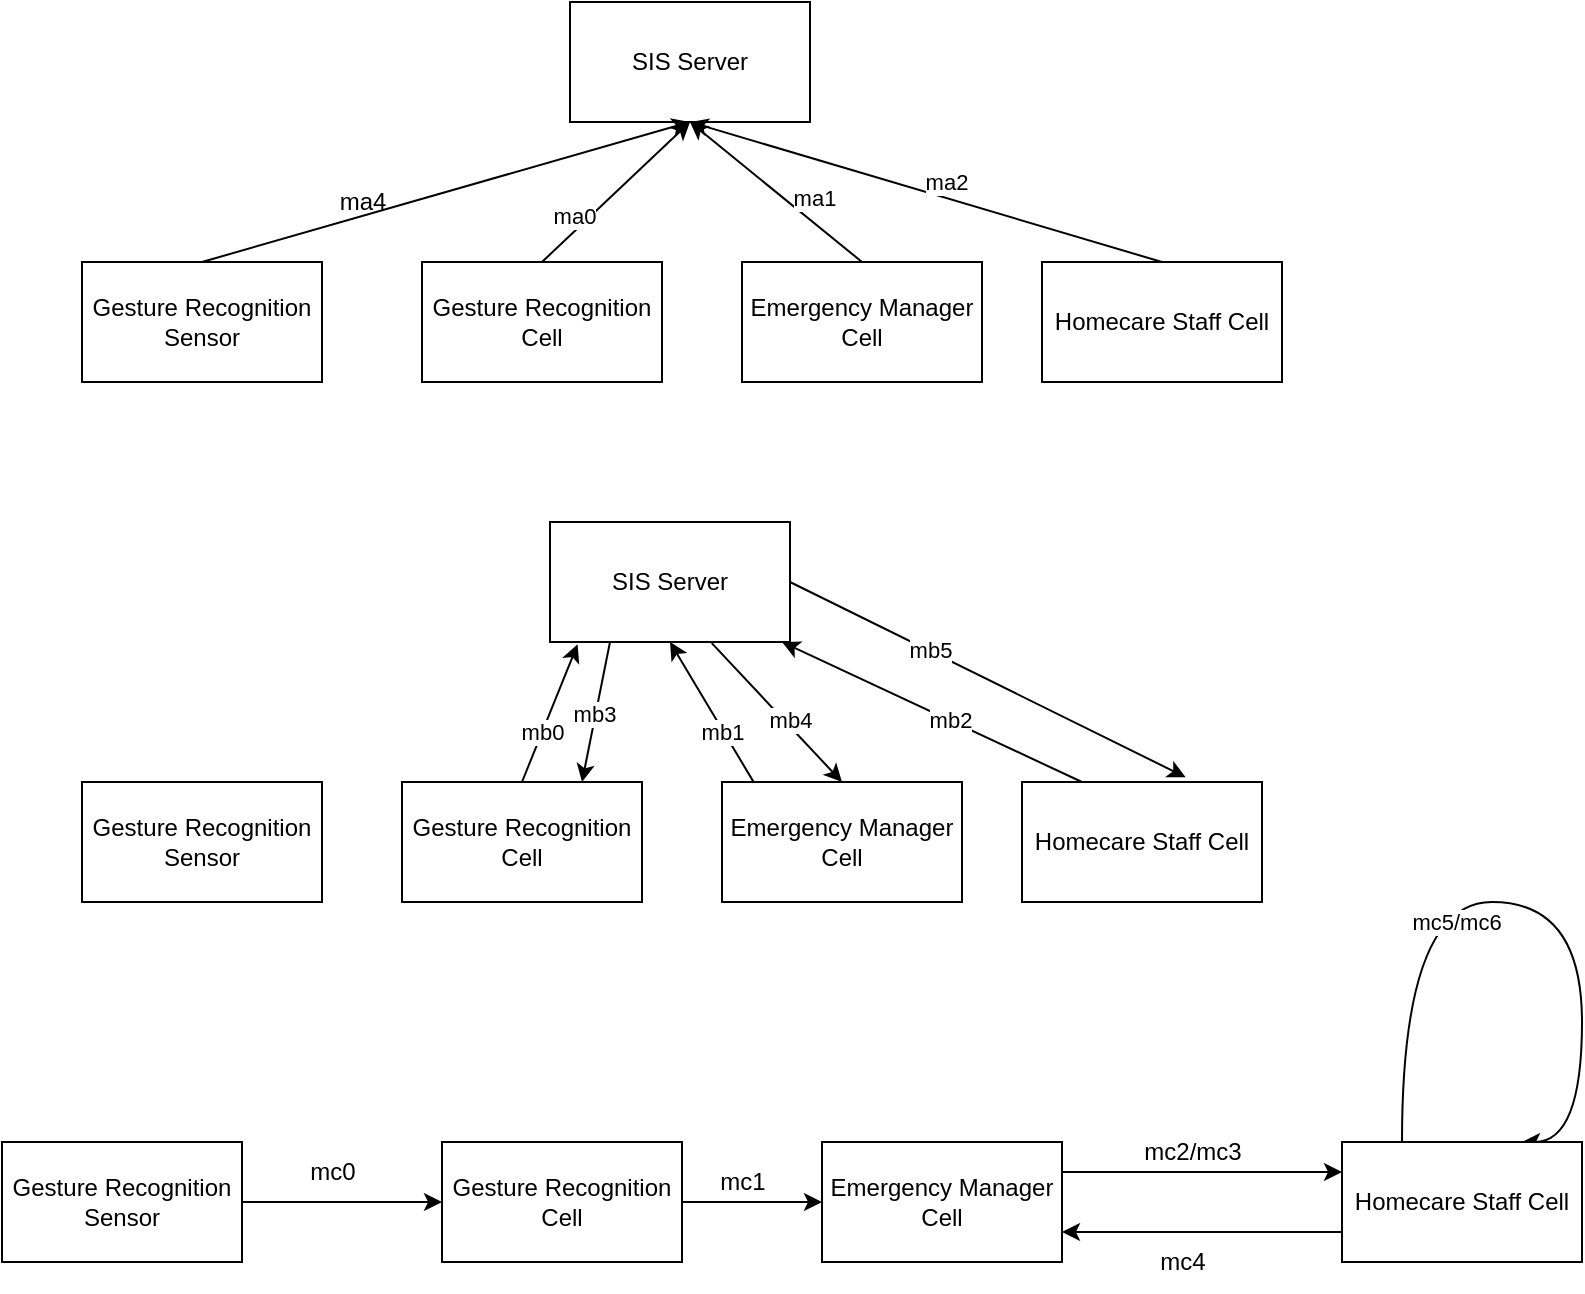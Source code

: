 <mxfile version="20.5.1" type="github" pages="3">
  <diagram id="GIA1IqMFzXrZf6Obuekx" name="第 1 页">
    <mxGraphModel dx="980" dy="548" grid="1" gridSize="10" guides="1" tooltips="1" connect="1" arrows="1" fold="1" page="1" pageScale="1" pageWidth="827" pageHeight="1169" math="0" shadow="0">
      <root>
        <mxCell id="0" />
        <mxCell id="1" parent="0" />
        <mxCell id="np_34gke2Vjaqlr29Jzn-1" value="SIS Server" style="rounded=0;whiteSpace=wrap;html=1;" parent="1" vertex="1">
          <mxGeometry x="294" y="260" width="120" height="60" as="geometry" />
        </mxCell>
        <mxCell id="np_34gke2Vjaqlr29Jzn-2" value="Gesture Recognition Sensor" style="rounded=0;whiteSpace=wrap;html=1;" parent="1" vertex="1">
          <mxGeometry x="50" y="390" width="120" height="60" as="geometry" />
        </mxCell>
        <mxCell id="np_34gke2Vjaqlr29Jzn-3" value="Gesture Recognition Cell" style="rounded=0;whiteSpace=wrap;html=1;" parent="1" vertex="1">
          <mxGeometry x="220" y="390" width="120" height="60" as="geometry" />
        </mxCell>
        <mxCell id="np_34gke2Vjaqlr29Jzn-4" value="Emergency Manager Cell" style="rounded=0;whiteSpace=wrap;html=1;" parent="1" vertex="1">
          <mxGeometry x="380" y="390" width="120" height="60" as="geometry" />
        </mxCell>
        <mxCell id="np_34gke2Vjaqlr29Jzn-5" value="Homecare Staff Cell" style="rounded=0;whiteSpace=wrap;html=1;" parent="1" vertex="1">
          <mxGeometry x="530" y="390" width="120" height="60" as="geometry" />
        </mxCell>
        <mxCell id="np_34gke2Vjaqlr29Jzn-6" value="" style="endArrow=classic;html=1;rounded=0;exitX=0.5;exitY=0;exitDx=0;exitDy=0;entryX=0.5;entryY=1;entryDx=0;entryDy=0;" parent="1" source="np_34gke2Vjaqlr29Jzn-2" target="np_34gke2Vjaqlr29Jzn-1" edge="1">
          <mxGeometry width="50" height="50" relative="1" as="geometry">
            <mxPoint x="140" y="360" as="sourcePoint" />
            <mxPoint x="190" y="310" as="targetPoint" />
          </mxGeometry>
        </mxCell>
        <mxCell id="np_34gke2Vjaqlr29Jzn-7" value="" style="endArrow=classic;html=1;rounded=0;exitX=0.5;exitY=0;exitDx=0;exitDy=0;entryX=0.5;entryY=1;entryDx=0;entryDy=0;" parent="1" source="np_34gke2Vjaqlr29Jzn-3" target="np_34gke2Vjaqlr29Jzn-1" edge="1">
          <mxGeometry width="50" height="50" relative="1" as="geometry">
            <mxPoint x="120" y="400" as="sourcePoint" />
            <mxPoint x="364" y="330" as="targetPoint" />
          </mxGeometry>
        </mxCell>
        <mxCell id="np_34gke2Vjaqlr29Jzn-20" value="ma0" style="edgeLabel;html=1;align=center;verticalAlign=middle;resizable=0;points=[];" parent="np_34gke2Vjaqlr29Jzn-7" vertex="1" connectable="0">
          <mxGeometry x="-0.451" y="6" relative="1" as="geometry">
            <mxPoint as="offset" />
          </mxGeometry>
        </mxCell>
        <mxCell id="np_34gke2Vjaqlr29Jzn-8" value="" style="endArrow=classic;html=1;rounded=0;exitX=0.5;exitY=0;exitDx=0;exitDy=0;entryX=0.5;entryY=1;entryDx=0;entryDy=0;" parent="1" source="np_34gke2Vjaqlr29Jzn-4" target="np_34gke2Vjaqlr29Jzn-1" edge="1">
          <mxGeometry width="50" height="50" relative="1" as="geometry">
            <mxPoint x="130" y="410" as="sourcePoint" />
            <mxPoint x="374" y="340" as="targetPoint" />
          </mxGeometry>
        </mxCell>
        <mxCell id="np_34gke2Vjaqlr29Jzn-21" value="ma1" style="edgeLabel;html=1;align=center;verticalAlign=middle;resizable=0;points=[];" parent="np_34gke2Vjaqlr29Jzn-8" vertex="1" connectable="0">
          <mxGeometry x="-0.299" y="-10" relative="1" as="geometry">
            <mxPoint as="offset" />
          </mxGeometry>
        </mxCell>
        <mxCell id="np_34gke2Vjaqlr29Jzn-9" value="" style="endArrow=classic;html=1;rounded=0;exitX=0.5;exitY=0;exitDx=0;exitDy=0;entryX=0.5;entryY=1;entryDx=0;entryDy=0;" parent="1" source="np_34gke2Vjaqlr29Jzn-5" target="np_34gke2Vjaqlr29Jzn-1" edge="1">
          <mxGeometry width="50" height="50" relative="1" as="geometry">
            <mxPoint x="140" y="420" as="sourcePoint" />
            <mxPoint x="384" y="350" as="targetPoint" />
          </mxGeometry>
        </mxCell>
        <mxCell id="np_34gke2Vjaqlr29Jzn-22" value="ma2" style="edgeLabel;html=1;align=center;verticalAlign=middle;resizable=0;points=[];" parent="np_34gke2Vjaqlr29Jzn-9" vertex="1" connectable="0">
          <mxGeometry x="-0.065" y="-8" relative="1" as="geometry">
            <mxPoint as="offset" />
          </mxGeometry>
        </mxCell>
        <mxCell id="np_34gke2Vjaqlr29Jzn-10" value="SIS Server" style="rounded=0;whiteSpace=wrap;html=1;" parent="1" vertex="1">
          <mxGeometry x="284" y="520" width="120" height="60" as="geometry" />
        </mxCell>
        <mxCell id="np_34gke2Vjaqlr29Jzn-11" value="Gesture Recognition Cell" style="rounded=0;whiteSpace=wrap;html=1;" parent="1" vertex="1">
          <mxGeometry x="210" y="650" width="120" height="60" as="geometry" />
        </mxCell>
        <mxCell id="np_34gke2Vjaqlr29Jzn-12" value="Emergency Manager Cell" style="rounded=0;whiteSpace=wrap;html=1;" parent="1" vertex="1">
          <mxGeometry x="370" y="650" width="120" height="60" as="geometry" />
        </mxCell>
        <mxCell id="np_34gke2Vjaqlr29Jzn-13" value="Homecare Staff Cell" style="rounded=0;whiteSpace=wrap;html=1;" parent="1" vertex="1">
          <mxGeometry x="520" y="650" width="120" height="60" as="geometry" />
        </mxCell>
        <mxCell id="np_34gke2Vjaqlr29Jzn-15" value="" style="endArrow=classic;html=1;rounded=0;exitX=0.5;exitY=0;exitDx=0;exitDy=0;entryX=0.115;entryY=1.019;entryDx=0;entryDy=0;entryPerimeter=0;" parent="1" source="np_34gke2Vjaqlr29Jzn-11" target="np_34gke2Vjaqlr29Jzn-10" edge="1">
          <mxGeometry width="50" height="50" relative="1" as="geometry">
            <mxPoint x="110" y="660" as="sourcePoint" />
            <mxPoint x="354" y="590" as="targetPoint" />
          </mxGeometry>
        </mxCell>
        <mxCell id="np_34gke2Vjaqlr29Jzn-16" value="" style="endArrow=classic;html=1;rounded=0;exitX=0.132;exitY=0.001;exitDx=0;exitDy=0;entryX=0.5;entryY=1;entryDx=0;entryDy=0;exitPerimeter=0;" parent="1" source="np_34gke2Vjaqlr29Jzn-12" target="np_34gke2Vjaqlr29Jzn-10" edge="1">
          <mxGeometry width="50" height="50" relative="1" as="geometry">
            <mxPoint x="120" y="670" as="sourcePoint" />
            <mxPoint x="364" y="600" as="targetPoint" />
          </mxGeometry>
        </mxCell>
        <mxCell id="np_34gke2Vjaqlr29Jzn-17" value="" style="endArrow=classic;html=1;rounded=0;exitX=0.25;exitY=0;exitDx=0;exitDy=0;" parent="1" source="np_34gke2Vjaqlr29Jzn-13" edge="1">
          <mxGeometry width="50" height="50" relative="1" as="geometry">
            <mxPoint x="130" y="680" as="sourcePoint" />
            <mxPoint x="400" y="580" as="targetPoint" />
          </mxGeometry>
        </mxCell>
        <mxCell id="np_34gke2Vjaqlr29Jzn-18" value="Gesture Recognition Sensor" style="rounded=0;whiteSpace=wrap;html=1;" parent="1" vertex="1">
          <mxGeometry x="50" y="650" width="120" height="60" as="geometry" />
        </mxCell>
        <mxCell id="np_34gke2Vjaqlr29Jzn-19" value="ma4" style="text;html=1;align=center;verticalAlign=middle;resizable=0;points=[];autosize=1;strokeColor=none;fillColor=none;" parent="1" vertex="1">
          <mxGeometry x="165" y="345" width="50" height="30" as="geometry" />
        </mxCell>
        <mxCell id="np_34gke2Vjaqlr29Jzn-23" value="" style="endArrow=classic;html=1;rounded=0;exitX=0.25;exitY=1;exitDx=0;exitDy=0;entryX=0.75;entryY=0;entryDx=0;entryDy=0;" parent="1" source="np_34gke2Vjaqlr29Jzn-10" target="np_34gke2Vjaqlr29Jzn-11" edge="1">
          <mxGeometry width="50" height="50" relative="1" as="geometry">
            <mxPoint x="153" y="590" as="sourcePoint" />
            <mxPoint x="227" y="520" as="targetPoint" />
          </mxGeometry>
        </mxCell>
        <mxCell id="np_34gke2Vjaqlr29Jzn-24" value="" style="endArrow=classic;html=1;rounded=0;exitX=0.674;exitY=1.009;exitDx=0;exitDy=0;entryX=0.5;entryY=0;entryDx=0;entryDy=0;exitPerimeter=0;" parent="1" source="np_34gke2Vjaqlr29Jzn-10" target="np_34gke2Vjaqlr29Jzn-12" edge="1">
          <mxGeometry width="50" height="50" relative="1" as="geometry">
            <mxPoint x="536" y="550" as="sourcePoint" />
            <mxPoint x="480" y="480" as="targetPoint" />
          </mxGeometry>
        </mxCell>
        <mxCell id="np_34gke2Vjaqlr29Jzn-28" value="mb1" style="edgeLabel;html=1;align=center;verticalAlign=middle;resizable=0;points=[];" parent="np_34gke2Vjaqlr29Jzn-24" vertex="1" connectable="0">
          <mxGeometry x="0.138" y="7" relative="1" as="geometry">
            <mxPoint x="-37" y="10" as="offset" />
          </mxGeometry>
        </mxCell>
        <mxCell id="np_34gke2Vjaqlr29Jzn-32" value="mb0" style="edgeLabel;html=1;align=center;verticalAlign=middle;resizable=0;points=[];" parent="1" vertex="1" connectable="0">
          <mxGeometry x="280.0" y="624.997" as="geometry" />
        </mxCell>
        <mxCell id="np_34gke2Vjaqlr29Jzn-33" value="mb3" style="edgeLabel;html=1;align=center;verticalAlign=middle;resizable=0;points=[];" parent="1" vertex="1" connectable="0">
          <mxGeometry x="380.0" y="645.147" as="geometry">
            <mxPoint x="-74" y="-29" as="offset" />
          </mxGeometry>
        </mxCell>
        <mxCell id="np_34gke2Vjaqlr29Jzn-34" value="mb4" style="edgeLabel;html=1;align=center;verticalAlign=middle;resizable=0;points=[];" parent="1" vertex="1" connectable="0">
          <mxGeometry x="399.92" y="659.997" as="geometry">
            <mxPoint x="4" y="-41" as="offset" />
          </mxGeometry>
        </mxCell>
        <mxCell id="np_34gke2Vjaqlr29Jzn-35" value="" style="endArrow=classic;html=1;rounded=0;exitX=1;exitY=0.5;exitDx=0;exitDy=0;entryX=0.682;entryY=-0.04;entryDx=0;entryDy=0;entryPerimeter=0;" parent="1" source="np_34gke2Vjaqlr29Jzn-10" target="np_34gke2Vjaqlr29Jzn-13" edge="1">
          <mxGeometry width="50" height="50" relative="1" as="geometry">
            <mxPoint x="620" y="570" as="sourcePoint" />
            <mxPoint x="440" y="500" as="targetPoint" />
          </mxGeometry>
        </mxCell>
        <mxCell id="np_34gke2Vjaqlr29Jzn-37" value="mb2" style="edgeLabel;html=1;align=center;verticalAlign=middle;resizable=0;points=[];" parent="1" vertex="1" connectable="0">
          <mxGeometry x="480.0" y="659.997" as="geometry">
            <mxPoint x="4" y="-41" as="offset" />
          </mxGeometry>
        </mxCell>
        <mxCell id="np_34gke2Vjaqlr29Jzn-38" value="mb5" style="edgeLabel;html=1;align=center;verticalAlign=middle;resizable=0;points=[];" parent="1" vertex="1" connectable="0">
          <mxGeometry x="470.0" y="624.997" as="geometry">
            <mxPoint x="4" y="-41" as="offset" />
          </mxGeometry>
        </mxCell>
        <mxCell id="np_34gke2Vjaqlr29Jzn-40" value="Gesture Recognition Cell" style="rounded=0;whiteSpace=wrap;html=1;" parent="1" vertex="1">
          <mxGeometry x="230" y="830" width="120" height="60" as="geometry" />
        </mxCell>
        <mxCell id="np_34gke2Vjaqlr29Jzn-41" value="Emergency Manager Cell" style="rounded=0;whiteSpace=wrap;html=1;" parent="1" vertex="1">
          <mxGeometry x="420" y="830" width="120" height="60" as="geometry" />
        </mxCell>
        <mxCell id="GiV-43JbSQZvI1_SjuBV-2" style="edgeStyle=orthogonalEdgeStyle;orthogonalLoop=1;jettySize=auto;html=1;exitX=0.25;exitY=0;exitDx=0;exitDy=0;curved=1;entryX=0.75;entryY=0;entryDx=0;entryDy=0;" parent="1" source="np_34gke2Vjaqlr29Jzn-42" target="np_34gke2Vjaqlr29Jzn-42" edge="1">
          <mxGeometry relative="1" as="geometry">
            <mxPoint x="750" y="730" as="targetPoint" />
            <Array as="points">
              <mxPoint x="710" y="710" />
              <mxPoint x="800" y="710" />
              <mxPoint x="800" y="830" />
            </Array>
          </mxGeometry>
        </mxCell>
        <mxCell id="GiV-43JbSQZvI1_SjuBV-3" value="mc5/mc6" style="edgeLabel;html=1;align=center;verticalAlign=middle;resizable=0;points=[];" parent="GiV-43JbSQZvI1_SjuBV-2" vertex="1" connectable="0">
          <mxGeometry x="-0.182" y="-10" relative="1" as="geometry">
            <mxPoint as="offset" />
          </mxGeometry>
        </mxCell>
        <mxCell id="np_34gke2Vjaqlr29Jzn-42" value="Homecare Staff Cell" style="rounded=0;whiteSpace=wrap;html=1;" parent="1" vertex="1">
          <mxGeometry x="680" y="830" width="120" height="60" as="geometry" />
        </mxCell>
        <mxCell id="np_34gke2Vjaqlr29Jzn-43" value="Gesture Recognition Sensor" style="rounded=0;whiteSpace=wrap;html=1;" parent="1" vertex="1">
          <mxGeometry x="10" y="830" width="120" height="60" as="geometry" />
        </mxCell>
        <mxCell id="np_34gke2Vjaqlr29Jzn-44" value="" style="endArrow=classic;html=1;rounded=0;exitX=1;exitY=0.5;exitDx=0;exitDy=0;entryX=0;entryY=0.5;entryDx=0;entryDy=0;" parent="1" source="np_34gke2Vjaqlr29Jzn-43" target="np_34gke2Vjaqlr29Jzn-40" edge="1">
          <mxGeometry width="50" height="50" relative="1" as="geometry">
            <mxPoint x="330" y="820" as="sourcePoint" />
            <mxPoint x="380" y="770" as="targetPoint" />
          </mxGeometry>
        </mxCell>
        <mxCell id="np_34gke2Vjaqlr29Jzn-49" value="" style="endArrow=classic;html=1;rounded=0;exitX=1;exitY=0.5;exitDx=0;exitDy=0;entryX=0;entryY=0.5;entryDx=0;entryDy=0;" parent="1" source="np_34gke2Vjaqlr29Jzn-40" target="np_34gke2Vjaqlr29Jzn-41" edge="1">
          <mxGeometry width="50" height="50" relative="1" as="geometry">
            <mxPoint x="180" y="870" as="sourcePoint" />
            <mxPoint x="220" y="870" as="targetPoint" />
          </mxGeometry>
        </mxCell>
        <mxCell id="np_34gke2Vjaqlr29Jzn-50" value="" style="endArrow=classic;html=1;rounded=0;exitX=1;exitY=0.25;exitDx=0;exitDy=0;entryX=0;entryY=0.25;entryDx=0;entryDy=0;" parent="1" source="np_34gke2Vjaqlr29Jzn-41" target="np_34gke2Vjaqlr29Jzn-42" edge="1">
          <mxGeometry width="50" height="50" relative="1" as="geometry">
            <mxPoint x="340" y="870" as="sourcePoint" />
            <mxPoint x="380" y="870" as="targetPoint" />
          </mxGeometry>
        </mxCell>
        <mxCell id="np_34gke2Vjaqlr29Jzn-54" value="mc0" style="text;html=1;align=center;verticalAlign=middle;resizable=0;points=[];autosize=1;strokeColor=none;fillColor=none;" parent="1" vertex="1">
          <mxGeometry x="150" y="830" width="50" height="30" as="geometry" />
        </mxCell>
        <mxCell id="np_34gke2Vjaqlr29Jzn-55" value="mc1" style="text;html=1;align=center;verticalAlign=middle;resizable=0;points=[];autosize=1;strokeColor=none;fillColor=none;" parent="1" vertex="1">
          <mxGeometry x="355" y="835" width="50" height="30" as="geometry" />
        </mxCell>
        <mxCell id="np_34gke2Vjaqlr29Jzn-58" value="mc2/mc3" style="text;html=1;align=center;verticalAlign=middle;resizable=0;points=[];autosize=1;strokeColor=none;fillColor=none;" parent="1" vertex="1">
          <mxGeometry x="570" y="820" width="70" height="30" as="geometry" />
        </mxCell>
        <mxCell id="np_34gke2Vjaqlr29Jzn-61" value="" style="endArrow=classic;html=1;rounded=0;entryX=1;entryY=0.75;entryDx=0;entryDy=0;exitX=0;exitY=0.75;exitDx=0;exitDy=0;" parent="1" source="np_34gke2Vjaqlr29Jzn-42" target="np_34gke2Vjaqlr29Jzn-41" edge="1">
          <mxGeometry width="50" height="50" relative="1" as="geometry">
            <mxPoint x="600" y="820" as="sourcePoint" />
            <mxPoint x="620" y="760" as="targetPoint" />
          </mxGeometry>
        </mxCell>
        <mxCell id="np_34gke2Vjaqlr29Jzn-62" value="mc4" style="text;html=1;align=center;verticalAlign=middle;resizable=0;points=[];autosize=1;strokeColor=none;fillColor=none;" parent="1" vertex="1">
          <mxGeometry x="575" y="875" width="50" height="30" as="geometry" />
        </mxCell>
      </root>
    </mxGraphModel>
  </diagram>
  <diagram id="lvx-aHWTdiZeE2pvnHCD" name="第 2 页">
    <mxGraphModel dx="980" dy="548" grid="1" gridSize="10" guides="1" tooltips="1" connect="1" arrows="1" fold="1" page="1" pageScale="1" pageWidth="827" pageHeight="1169" math="0" shadow="0">
      <root>
        <mxCell id="0" />
        <mxCell id="1" parent="0" />
        <mxCell id="wuVBTJrruejeUhTNQiGv-3" value="" style="rounded=0;whiteSpace=wrap;html=1;labelBackgroundColor=none;" vertex="1" parent="1">
          <mxGeometry x="30" y="50" width="360" height="350" as="geometry" />
        </mxCell>
        <mxCell id="h6n8xOYQ0rKCnjJhoxYv-26" value="" style="rounded=0;whiteSpace=wrap;html=1;" parent="1" vertex="1">
          <mxGeometry x="40" y="60" width="340" height="320" as="geometry" />
        </mxCell>
        <mxCell id="h6n8xOYQ0rKCnjJhoxYv-2" value="&amp;lt;&amp;lt;device&amp;gt;&amp;gt;&lt;br&gt;Toy Client" style="text;html=1;align=center;verticalAlign=middle;resizable=0;points=[];autosize=1;strokeColor=none;fillColor=none;" parent="1" vertex="1">
          <mxGeometry x="40" y="70" width="90" height="40" as="geometry" />
        </mxCell>
        <mxCell id="h6n8xOYQ0rKCnjJhoxYv-16" value="" style="rounded=0;whiteSpace=wrap;html=1;" parent="1" vertex="1">
          <mxGeometry x="530" y="101.25" width="290" height="247.5" as="geometry" />
        </mxCell>
        <mxCell id="h6n8xOYQ0rKCnjJhoxYv-17" value="&amp;lt;&amp;lt;device&amp;gt;&amp;gt;&lt;br&gt;Toy Server" style="text;html=1;align=center;verticalAlign=middle;resizable=0;points=[];autosize=1;strokeColor=none;fillColor=none;" parent="1" vertex="1">
          <mxGeometry x="530" y="106.25" width="90" height="40" as="geometry" />
        </mxCell>
        <mxCell id="h6n8xOYQ0rKCnjJhoxYv-18" value="" style="rounded=0;whiteSpace=wrap;html=1;" parent="1" vertex="1">
          <mxGeometry x="540" y="156.25" width="270" height="172.5" as="geometry" />
        </mxCell>
        <mxCell id="h6n8xOYQ0rKCnjJhoxYv-19" value="" style="rounded=0;whiteSpace=wrap;html=1;" parent="1" vertex="1">
          <mxGeometry x="760" y="176.25" width="40" height="90" as="geometry" />
        </mxCell>
        <mxCell id="h6n8xOYQ0rKCnjJhoxYv-20" value="" style="rounded=0;whiteSpace=wrap;html=1;" parent="1" vertex="1">
          <mxGeometry x="740" y="201.25" width="40" height="10" as="geometry" />
        </mxCell>
        <mxCell id="h6n8xOYQ0rKCnjJhoxYv-21" value="" style="rounded=0;whiteSpace=wrap;html=1;" parent="1" vertex="1">
          <mxGeometry x="740" y="236.25" width="40" height="10" as="geometry" />
        </mxCell>
        <mxCell id="h6n8xOYQ0rKCnjJhoxYv-22" value="Film DBMS" style="text;html=1;align=center;verticalAlign=middle;resizable=0;points=[];autosize=1;strokeColor=none;fillColor=none;labelBackgroundColor=#FFFFFF;" parent="1" vertex="1">
          <mxGeometry x="540" y="161.25" width="80" height="30" as="geometry" />
        </mxCell>
        <mxCell id="h6n8xOYQ0rKCnjJhoxYv-23" value="Film Recommendation System" style="text;html=1;align=center;verticalAlign=middle;resizable=0;points=[];autosize=1;strokeColor=none;fillColor=none;" parent="1" vertex="1">
          <mxGeometry x="535" y="206.25" width="190" height="30" as="geometry" />
        </mxCell>
        <mxCell id="h6n8xOYQ0rKCnjJhoxYv-25" value="Parent Children DBMS" style="text;html=1;align=center;verticalAlign=middle;resizable=0;points=[];autosize=1;strokeColor=none;fillColor=none;fontColor=#000000;labelBackgroundColor=none;" parent="1" vertex="1">
          <mxGeometry x="540" y="246.25" width="140" height="30" as="geometry" />
        </mxCell>
        <mxCell id="h6n8xOYQ0rKCnjJhoxYv-30" value="" style="rounded=0;whiteSpace=wrap;html=1;" parent="1" vertex="1">
          <mxGeometry x="110" y="640" width="520" height="190" as="geometry" />
        </mxCell>
        <mxCell id="h6n8xOYQ0rKCnjJhoxYv-31" value="" style="ellipse;whiteSpace=wrap;html=1;aspect=fixed;" parent="1" vertex="1">
          <mxGeometry x="135" y="702.5" width="57.5" height="57.5" as="geometry" />
        </mxCell>
        <mxCell id="h6n8xOYQ0rKCnjJhoxYv-32" value="" style="rounded=0;whiteSpace=wrap;html=1;" parent="1" vertex="1">
          <mxGeometry x="230" y="691.25" width="20" height="80" as="geometry" />
        </mxCell>
        <mxCell id="h6n8xOYQ0rKCnjJhoxYv-33" value="" style="ellipse;whiteSpace=wrap;html=1;aspect=fixed;" parent="1" vertex="1">
          <mxGeometry x="290" y="702.5" width="57.5" height="57.5" as="geometry" />
        </mxCell>
        <mxCell id="h6n8xOYQ0rKCnjJhoxYv-35" value="" style="rounded=0;whiteSpace=wrap;html=1;" parent="1" vertex="1">
          <mxGeometry x="390" y="691.25" width="20" height="80" as="geometry" />
        </mxCell>
        <mxCell id="h6n8xOYQ0rKCnjJhoxYv-38" value="" style="ellipse;whiteSpace=wrap;html=1;aspect=fixed;" parent="1" vertex="1">
          <mxGeometry x="452.5" y="702.5" width="57.5" height="57.5" as="geometry" />
        </mxCell>
        <mxCell id="h6n8xOYQ0rKCnjJhoxYv-39" value="" style="rounded=0;whiteSpace=wrap;html=1;" parent="1" vertex="1">
          <mxGeometry x="550" y="691.25" width="20" height="80" as="geometry" />
        </mxCell>
        <mxCell id="h6n8xOYQ0rKCnjJhoxYv-40" value="" style="rounded=0;whiteSpace=wrap;html=1;" parent="1" vertex="1">
          <mxGeometry x="110" y="880" width="520" height="190" as="geometry" />
        </mxCell>
        <mxCell id="h6n8xOYQ0rKCnjJhoxYv-41" value="C-card" style="text;html=1;align=center;verticalAlign=middle;resizable=0;points=[];autosize=1;strokeColor=none;fillColor=none;" parent="1" vertex="1">
          <mxGeometry x="110" y="650" width="60" height="30" as="geometry" />
        </mxCell>
        <mxCell id="h6n8xOYQ0rKCnjJhoxYv-42" value="I-card" style="text;html=1;align=center;verticalAlign=middle;resizable=0;points=[];autosize=1;strokeColor=none;fillColor=none;" parent="1" vertex="1">
          <mxGeometry x="115" y="900" width="50" height="30" as="geometry" />
        </mxCell>
        <mxCell id="h6n8xOYQ0rKCnjJhoxYv-45" value="User Registration" style="rounded=0;whiteSpace=wrap;html=1;" parent="1" vertex="1">
          <mxGeometry x="180" y="945" width="120" height="60" as="geometry" />
        </mxCell>
        <mxCell id="h6n8xOYQ0rKCnjJhoxYv-47" value="Film Recommendation System" style="rounded=0;whiteSpace=wrap;html=1;glass=0;shadow=0;sketch=0;strokeColor=default;labelBorderColor=#000000;" parent="1" vertex="1">
          <mxGeometry x="490" y="945" width="120" height="60" as="geometry" />
        </mxCell>
        <mxCell id="h6n8xOYQ0rKCnjJhoxYv-48" value="" style="endArrow=classic;html=1;rounded=0;entryX=0.5;entryY=0;entryDx=0;entryDy=0;exitX=0.5;exitY=1;exitDx=0;exitDy=0;" parent="1" source="h6n8xOYQ0rKCnjJhoxYv-32" target="h6n8xOYQ0rKCnjJhoxYv-45" edge="1">
          <mxGeometry width="50" height="50" relative="1" as="geometry">
            <mxPoint x="240" y="790" as="sourcePoint" />
            <mxPoint x="410" y="880" as="targetPoint" />
          </mxGeometry>
        </mxCell>
        <mxCell id="h6n8xOYQ0rKCnjJhoxYv-49" value="" style="endArrow=classic;html=1;rounded=0;entryX=0.5;entryY=0;entryDx=0;entryDy=0;exitX=0.5;exitY=1;exitDx=0;exitDy=0;" parent="1" source="h6n8xOYQ0rKCnjJhoxYv-35" target="wuVBTJrruejeUhTNQiGv-4" edge="1">
          <mxGeometry width="50" height="50" relative="1" as="geometry">
            <mxPoint x="400" y="775" as="sourcePoint" />
            <mxPoint x="400" y="945" as="targetPoint" />
          </mxGeometry>
        </mxCell>
        <mxCell id="h6n8xOYQ0rKCnjJhoxYv-50" value="" style="endArrow=classic;html=1;rounded=0;exitX=0.5;exitY=1;exitDx=0;exitDy=0;entryX=0.6;entryY=0.012;entryDx=0;entryDy=0;entryPerimeter=0;" parent="1" source="h6n8xOYQ0rKCnjJhoxYv-39" target="h6n8xOYQ0rKCnjJhoxYv-47" edge="1">
          <mxGeometry width="50" height="50" relative="1" as="geometry">
            <mxPoint x="360" y="930" as="sourcePoint" />
            <mxPoint x="410" y="880" as="targetPoint" />
          </mxGeometry>
        </mxCell>
        <mxCell id="h6n8xOYQ0rKCnjJhoxYv-51" value="" style="endArrow=classic;html=1;rounded=0;exitX=1;exitY=0.5;exitDx=0;exitDy=0;entryX=0;entryY=0.5;entryDx=0;entryDy=0;" parent="1" source="h6n8xOYQ0rKCnjJhoxYv-31" target="h6n8xOYQ0rKCnjJhoxYv-32" edge="1">
          <mxGeometry width="50" height="50" relative="1" as="geometry">
            <mxPoint x="360" y="930" as="sourcePoint" />
            <mxPoint x="410" y="880" as="targetPoint" />
          </mxGeometry>
        </mxCell>
        <mxCell id="h6n8xOYQ0rKCnjJhoxYv-52" value="" style="endArrow=classic;html=1;rounded=0;entryX=0;entryY=0.5;entryDx=0;entryDy=0;exitX=1;exitY=0.5;exitDx=0;exitDy=0;" parent="1" source="h6n8xOYQ0rKCnjJhoxYv-32" target="h6n8xOYQ0rKCnjJhoxYv-33" edge="1">
          <mxGeometry width="50" height="50" relative="1" as="geometry">
            <mxPoint x="260" y="740" as="sourcePoint" />
            <mxPoint x="240" y="741.25" as="targetPoint" />
          </mxGeometry>
        </mxCell>
        <mxCell id="h6n8xOYQ0rKCnjJhoxYv-53" value="" style="endArrow=classic;html=1;rounded=0;entryX=0;entryY=0.5;entryDx=0;entryDy=0;exitX=1;exitY=0.5;exitDx=0;exitDy=0;" parent="1" source="h6n8xOYQ0rKCnjJhoxYv-33" target="h6n8xOYQ0rKCnjJhoxYv-35" edge="1">
          <mxGeometry width="50" height="50" relative="1" as="geometry">
            <mxPoint x="350" y="735" as="sourcePoint" />
            <mxPoint x="300" y="741.25" as="targetPoint" />
          </mxGeometry>
        </mxCell>
        <mxCell id="h6n8xOYQ0rKCnjJhoxYv-54" value="" style="endArrow=classic;html=1;rounded=0;entryX=0;entryY=0.5;entryDx=0;entryDy=0;exitX=1;exitY=0.5;exitDx=0;exitDy=0;" parent="1" source="h6n8xOYQ0rKCnjJhoxYv-35" target="h6n8xOYQ0rKCnjJhoxYv-38" edge="1">
          <mxGeometry width="50" height="50" relative="1" as="geometry">
            <mxPoint x="357.5" y="741.25" as="sourcePoint" />
            <mxPoint x="400" y="741.25" as="targetPoint" />
          </mxGeometry>
        </mxCell>
        <mxCell id="HwL1jZS_N4GaCQCE-HK6-1" value="" style="rounded=0;whiteSpace=wrap;html=1;" parent="1" vertex="1">
          <mxGeometry x="70" y="135" width="230" height="60" as="geometry" />
        </mxCell>
        <mxCell id="h6n8xOYQ0rKCnjJhoxYv-55" value="" style="endArrow=classic;html=1;rounded=0;entryX=0;entryY=0.5;entryDx=0;entryDy=0;exitX=1;exitY=0.5;exitDx=0;exitDy=0;" parent="1" source="h6n8xOYQ0rKCnjJhoxYv-38" target="h6n8xOYQ0rKCnjJhoxYv-39" edge="1">
          <mxGeometry width="50" height="50" relative="1" as="geometry">
            <mxPoint x="367.5" y="751.25" as="sourcePoint" />
            <mxPoint x="410" y="751.25" as="targetPoint" />
          </mxGeometry>
        </mxCell>
        <mxCell id="HwL1jZS_N4GaCQCE-HK6-7" value="" style="rounded=0;whiteSpace=wrap;html=1;" parent="1" vertex="1">
          <mxGeometry x="270" y="140" width="20" height="50" as="geometry" />
        </mxCell>
        <mxCell id="HwL1jZS_N4GaCQCE-HK6-9" value="" style="rounded=0;whiteSpace=wrap;html=1;" parent="1" vertex="1">
          <mxGeometry x="255" y="152.5" width="20" height="10" as="geometry" />
        </mxCell>
        <mxCell id="HwL1jZS_N4GaCQCE-HK6-10" value="" style="rounded=0;whiteSpace=wrap;html=1;" parent="1" vertex="1">
          <mxGeometry x="255" y="172.5" width="20" height="10" as="geometry" />
        </mxCell>
        <mxCell id="HwL1jZS_N4GaCQCE-HK6-15" value="Film Feature Input System" style="text;html=1;align=center;verticalAlign=middle;resizable=0;points=[];autosize=1;strokeColor=none;fillColor=none;" parent="1" vertex="1">
          <mxGeometry x="65" y="150" width="160" height="30" as="geometry" />
        </mxCell>
        <mxCell id="HwL1jZS_N4GaCQCE-HK6-20" value="" style="rounded=0;whiteSpace=wrap;html=1;" parent="1" vertex="1">
          <mxGeometry x="70" y="217.5" width="230" height="60" as="geometry" />
        </mxCell>
        <mxCell id="HwL1jZS_N4GaCQCE-HK6-23" value="Parent Registration System" style="text;html=1;align=center;verticalAlign=middle;resizable=0;points=[];autosize=1;strokeColor=none;fillColor=none;" parent="1" vertex="1">
          <mxGeometry x="65" y="232.5" width="170" height="30" as="geometry" />
        </mxCell>
        <mxCell id="wuVBTJrruejeUhTNQiGv-1" value="" style="rounded=0;whiteSpace=wrap;html=1;" vertex="1" parent="1">
          <mxGeometry x="70" y="297.5" width="230" height="60" as="geometry" />
        </mxCell>
        <mxCell id="wuVBTJrruejeUhTNQiGv-2" value="Senior Register System" style="text;html=1;align=center;verticalAlign=middle;resizable=0;points=[];autosize=1;strokeColor=none;fillColor=none;" vertex="1" parent="1">
          <mxGeometry x="65" y="317.5" width="150" height="30" as="geometry" />
        </mxCell>
        <mxCell id="wuVBTJrruejeUhTNQiGv-4" value="Film Feature Selection" style="rounded=0;whiteSpace=wrap;html=1;glass=0;shadow=0;sketch=0;strokeColor=default;labelBorderColor=#000000;" vertex="1" parent="1">
          <mxGeometry x="340" y="945" width="120" height="60" as="geometry" />
        </mxCell>
        <mxCell id="2aY9V4rTnu82Snfljt3v-1" value="Film NN Manager" style="text;html=1;align=center;verticalAlign=middle;resizable=0;points=[];autosize=1;strokeColor=none;fillColor=none;" vertex="1" parent="1">
          <mxGeometry x="535" y="286.25" width="120" height="30" as="geometry" />
        </mxCell>
        <mxCell id="2aY9V4rTnu82Snfljt3v-4" value="" style="endArrow=none;html=1;rounded=0;entryX=0;entryY=0.5;entryDx=0;entryDy=0;exitX=1;exitY=0.5;exitDx=0;exitDy=0;" edge="1" parent="1" source="wuVBTJrruejeUhTNQiGv-3" target="h6n8xOYQ0rKCnjJhoxYv-16">
          <mxGeometry width="50" height="50" relative="1" as="geometry">
            <mxPoint x="390" y="300" as="sourcePoint" />
            <mxPoint x="550" y="450" as="targetPoint" />
          </mxGeometry>
        </mxCell>
        <mxCell id="2aY9V4rTnu82Snfljt3v-5" value="&lt;span style=&quot;color: rgb(0, 0, 0); font-family: Helvetica; font-size: 12px; font-style: normal; font-variant-ligatures: normal; font-variant-caps: normal; font-weight: 400; letter-spacing: normal; orphans: 2; text-align: center; text-indent: 0px; text-transform: none; widows: 2; word-spacing: 0px; -webkit-text-stroke-width: 0px; background-color: rgb(248, 249, 250); text-decoration-thickness: initial; text-decoration-style: initial; text-decoration-color: initial; float: none; display: inline !important;&quot;&gt;&amp;lt;&amp;lt;data stream&amp;gt;&amp;gt;&lt;/span&gt;" style="text;whiteSpace=wrap;html=1;" vertex="1" parent="1">
          <mxGeometry x="410" y="196.25" width="120" height="40" as="geometry" />
        </mxCell>
      </root>
    </mxGraphModel>
  </diagram>
  <diagram id="OveaqCqHpmas2xE2-M43" name="第 3 页">
    <mxGraphModel dx="980" dy="548" grid="1" gridSize="10" guides="1" tooltips="1" connect="1" arrows="1" fold="1" page="1" pageScale="1" pageWidth="827" pageHeight="1169" math="0" shadow="0">
      <root>
        <mxCell id="0" />
        <mxCell id="1" parent="0" />
        <mxCell id="sMIVMFYILrvXgXDUv2qw-1" value="" style="rounded=0;whiteSpace=wrap;html=1;" vertex="1" parent="1">
          <mxGeometry x="80" y="290" width="430" height="190" as="geometry" />
        </mxCell>
        <mxCell id="sMIVMFYILrvXgXDUv2qw-2" value="" style="ellipse;whiteSpace=wrap;html=1;aspect=fixed;" vertex="1" parent="1">
          <mxGeometry x="105" y="352.5" width="57.5" height="57.5" as="geometry" />
        </mxCell>
        <mxCell id="sMIVMFYILrvXgXDUv2qw-3" value="" style="rounded=0;whiteSpace=wrap;html=1;" vertex="1" parent="1">
          <mxGeometry x="200" y="341.25" width="20" height="80" as="geometry" />
        </mxCell>
        <mxCell id="sMIVMFYILrvXgXDUv2qw-4" value="" style="ellipse;whiteSpace=wrap;html=1;aspect=fixed;" vertex="1" parent="1">
          <mxGeometry x="260" y="352.5" width="57.5" height="57.5" as="geometry" />
        </mxCell>
        <mxCell id="sMIVMFYILrvXgXDUv2qw-5" value="" style="rounded=0;whiteSpace=wrap;html=1;" vertex="1" parent="1">
          <mxGeometry x="360" y="341.25" width="20" height="80" as="geometry" />
        </mxCell>
        <mxCell id="sMIVMFYILrvXgXDUv2qw-6" value="" style="ellipse;whiteSpace=wrap;html=1;aspect=fixed;" vertex="1" parent="1">
          <mxGeometry x="422.5" y="352.5" width="57.5" height="57.5" as="geometry" />
        </mxCell>
        <mxCell id="sMIVMFYILrvXgXDUv2qw-8" value="" style="rounded=0;whiteSpace=wrap;html=1;" vertex="1" parent="1">
          <mxGeometry x="80" y="530" width="430" height="190" as="geometry" />
        </mxCell>
        <mxCell id="sMIVMFYILrvXgXDUv2qw-9" value="Film Feature &lt;br&gt;Selection -- C-card" style="text;html=1;align=center;verticalAlign=middle;resizable=0;points=[];autosize=1;strokeColor=none;fillColor=none;" vertex="1" parent="1">
          <mxGeometry x="73.75" y="300" width="120" height="40" as="geometry" />
        </mxCell>
        <mxCell id="sMIVMFYILrvXgXDUv2qw-10" value="Film Feature &lt;br&gt;Selection -- I-card" style="text;html=1;align=center;verticalAlign=middle;resizable=0;points=[];autosize=1;strokeColor=none;fillColor=none;" vertex="1" parent="1">
          <mxGeometry x="80" y="530" width="120" height="40" as="geometry" />
        </mxCell>
        <mxCell id="sMIVMFYILrvXgXDUv2qw-11" value="Feature Selection Interface" style="rounded=0;whiteSpace=wrap;html=1;" vertex="1" parent="1">
          <mxGeometry x="150" y="595" width="120" height="60" as="geometry" />
        </mxCell>
        <mxCell id="sMIVMFYILrvXgXDUv2qw-13" value="" style="endArrow=classic;html=1;rounded=0;entryX=0.5;entryY=0;entryDx=0;entryDy=0;exitX=0.5;exitY=1;exitDx=0;exitDy=0;" edge="1" parent="1" source="sMIVMFYILrvXgXDUv2qw-3" target="sMIVMFYILrvXgXDUv2qw-11">
          <mxGeometry width="50" height="50" relative="1" as="geometry">
            <mxPoint x="210" y="440" as="sourcePoint" />
            <mxPoint x="380" y="530" as="targetPoint" />
          </mxGeometry>
        </mxCell>
        <mxCell id="sMIVMFYILrvXgXDUv2qw-14" value="" style="endArrow=classic;html=1;rounded=0;entryX=0.5;entryY=0;entryDx=0;entryDy=0;exitX=0.5;exitY=1;exitDx=0;exitDy=0;" edge="1" parent="1" source="sMIVMFYILrvXgXDUv2qw-5" target="sMIVMFYILrvXgXDUv2qw-21">
          <mxGeometry width="50" height="50" relative="1" as="geometry">
            <mxPoint x="370" y="425" as="sourcePoint" />
            <mxPoint x="370" y="595" as="targetPoint" />
          </mxGeometry>
        </mxCell>
        <mxCell id="sMIVMFYILrvXgXDUv2qw-16" value="" style="endArrow=classic;html=1;rounded=0;exitX=1;exitY=0.5;exitDx=0;exitDy=0;entryX=0;entryY=0.5;entryDx=0;entryDy=0;" edge="1" parent="1" source="sMIVMFYILrvXgXDUv2qw-2" target="sMIVMFYILrvXgXDUv2qw-3">
          <mxGeometry width="50" height="50" relative="1" as="geometry">
            <mxPoint x="330" y="580" as="sourcePoint" />
            <mxPoint x="380" y="530" as="targetPoint" />
          </mxGeometry>
        </mxCell>
        <mxCell id="sMIVMFYILrvXgXDUv2qw-17" value="" style="endArrow=classic;html=1;rounded=0;entryX=0;entryY=0.5;entryDx=0;entryDy=0;exitX=1;exitY=0.5;exitDx=0;exitDy=0;" edge="1" parent="1" source="sMIVMFYILrvXgXDUv2qw-3" target="sMIVMFYILrvXgXDUv2qw-4">
          <mxGeometry width="50" height="50" relative="1" as="geometry">
            <mxPoint x="230" y="390" as="sourcePoint" />
            <mxPoint x="210" y="391.25" as="targetPoint" />
          </mxGeometry>
        </mxCell>
        <mxCell id="sMIVMFYILrvXgXDUv2qw-18" value="" style="endArrow=classic;html=1;rounded=0;entryX=0;entryY=0.5;entryDx=0;entryDy=0;exitX=1;exitY=0.5;exitDx=0;exitDy=0;" edge="1" parent="1" source="sMIVMFYILrvXgXDUv2qw-4" target="sMIVMFYILrvXgXDUv2qw-5">
          <mxGeometry width="50" height="50" relative="1" as="geometry">
            <mxPoint x="320" y="385" as="sourcePoint" />
            <mxPoint x="270" y="391.25" as="targetPoint" />
          </mxGeometry>
        </mxCell>
        <mxCell id="sMIVMFYILrvXgXDUv2qw-19" value="" style="endArrow=classic;html=1;rounded=0;entryX=0;entryY=0.5;entryDx=0;entryDy=0;exitX=1;exitY=0.5;exitDx=0;exitDy=0;" edge="1" parent="1" source="sMIVMFYILrvXgXDUv2qw-5" target="sMIVMFYILrvXgXDUv2qw-6">
          <mxGeometry width="50" height="50" relative="1" as="geometry">
            <mxPoint x="327.5" y="391.25" as="sourcePoint" />
            <mxPoint x="370" y="391.25" as="targetPoint" />
          </mxGeometry>
        </mxCell>
        <mxCell id="sMIVMFYILrvXgXDUv2qw-21" value="Feature Selection Record" style="rounded=0;whiteSpace=wrap;html=1;glass=0;shadow=0;sketch=0;strokeColor=default;labelBorderColor=none;" vertex="1" parent="1">
          <mxGeometry x="310" y="595" width="120" height="60" as="geometry" />
        </mxCell>
        <mxCell id="d32dG_JHFLMr5KWn1GnL-1" value="" style="rounded=0;whiteSpace=wrap;html=1;" vertex="1" parent="1">
          <mxGeometry x="73.75" y="790" width="520" height="190" as="geometry" />
        </mxCell>
        <mxCell id="d32dG_JHFLMr5KWn1GnL-2" value="" style="ellipse;whiteSpace=wrap;html=1;aspect=fixed;" vertex="1" parent="1">
          <mxGeometry x="98.75" y="852.5" width="57.5" height="57.5" as="geometry" />
        </mxCell>
        <mxCell id="d32dG_JHFLMr5KWn1GnL-3" value="" style="rounded=0;whiteSpace=wrap;html=1;" vertex="1" parent="1">
          <mxGeometry x="193.75" y="841.25" width="20" height="80" as="geometry" />
        </mxCell>
        <mxCell id="d32dG_JHFLMr5KWn1GnL-4" value="" style="ellipse;whiteSpace=wrap;html=1;aspect=fixed;" vertex="1" parent="1">
          <mxGeometry x="253.75" y="852.5" width="57.5" height="57.5" as="geometry" />
        </mxCell>
        <mxCell id="d32dG_JHFLMr5KWn1GnL-5" value="" style="rounded=0;whiteSpace=wrap;html=1;" vertex="1" parent="1">
          <mxGeometry x="353.75" y="841.25" width="20" height="80" as="geometry" />
        </mxCell>
        <mxCell id="d32dG_JHFLMr5KWn1GnL-6" value="" style="ellipse;whiteSpace=wrap;html=1;aspect=fixed;" vertex="1" parent="1">
          <mxGeometry x="416.25" y="852.5" width="57.5" height="57.5" as="geometry" />
        </mxCell>
        <mxCell id="d32dG_JHFLMr5KWn1GnL-7" value="" style="rounded=0;whiteSpace=wrap;html=1;" vertex="1" parent="1">
          <mxGeometry x="513.75" y="841.25" width="20" height="80" as="geometry" />
        </mxCell>
        <mxCell id="d32dG_JHFLMr5KWn1GnL-8" value="" style="rounded=0;whiteSpace=wrap;html=1;" vertex="1" parent="1">
          <mxGeometry x="73.75" y="1030" width="520" height="190" as="geometry" />
        </mxCell>
        <mxCell id="d32dG_JHFLMr5KWn1GnL-9" value="Film Recommendation &lt;br&gt;System -- C-card" style="text;html=1;align=center;verticalAlign=middle;resizable=0;points=[];autosize=1;strokeColor=none;fillColor=none;" vertex="1" parent="1">
          <mxGeometry x="78.75" y="800" width="140" height="40" as="geometry" />
        </mxCell>
        <mxCell id="d32dG_JHFLMr5KWn1GnL-11" value="Film Recommender" style="rounded=0;whiteSpace=wrap;html=1;" vertex="1" parent="1">
          <mxGeometry x="143.75" y="1095" width="120" height="60" as="geometry" />
        </mxCell>
        <mxCell id="d32dG_JHFLMr5KWn1GnL-12" value="Film NN Manager" style="rounded=0;whiteSpace=wrap;html=1;glass=0;shadow=0;sketch=0;strokeColor=default;labelBorderColor=none;" vertex="1" parent="1">
          <mxGeometry x="453.75" y="1095" width="120" height="60" as="geometry" />
        </mxCell>
        <mxCell id="d32dG_JHFLMr5KWn1GnL-13" value="" style="endArrow=classic;html=1;rounded=0;entryX=0.5;entryY=0;entryDx=0;entryDy=0;exitX=0.5;exitY=1;exitDx=0;exitDy=0;" edge="1" parent="1" source="d32dG_JHFLMr5KWn1GnL-3" target="d32dG_JHFLMr5KWn1GnL-11">
          <mxGeometry width="50" height="50" relative="1" as="geometry">
            <mxPoint x="203.75" y="940" as="sourcePoint" />
            <mxPoint x="373.75" y="1030" as="targetPoint" />
          </mxGeometry>
        </mxCell>
        <mxCell id="d32dG_JHFLMr5KWn1GnL-14" value="" style="endArrow=classic;html=1;rounded=0;entryX=0.5;entryY=0;entryDx=0;entryDy=0;exitX=0.5;exitY=1;exitDx=0;exitDy=0;" edge="1" parent="1" source="d32dG_JHFLMr5KWn1GnL-5" target="d32dG_JHFLMr5KWn1GnL-21">
          <mxGeometry width="50" height="50" relative="1" as="geometry">
            <mxPoint x="363.75" y="925" as="sourcePoint" />
            <mxPoint x="363.75" y="1095" as="targetPoint" />
          </mxGeometry>
        </mxCell>
        <mxCell id="d32dG_JHFLMr5KWn1GnL-15" value="" style="endArrow=classic;html=1;rounded=0;exitX=0.5;exitY=1;exitDx=0;exitDy=0;entryX=0.6;entryY=0.012;entryDx=0;entryDy=0;entryPerimeter=0;" edge="1" parent="1" source="d32dG_JHFLMr5KWn1GnL-7" target="d32dG_JHFLMr5KWn1GnL-12">
          <mxGeometry width="50" height="50" relative="1" as="geometry">
            <mxPoint x="323.75" y="1080" as="sourcePoint" />
            <mxPoint x="373.75" y="1030" as="targetPoint" />
          </mxGeometry>
        </mxCell>
        <mxCell id="d32dG_JHFLMr5KWn1GnL-16" value="" style="endArrow=classic;html=1;rounded=0;exitX=1;exitY=0.5;exitDx=0;exitDy=0;entryX=0;entryY=0.5;entryDx=0;entryDy=0;" edge="1" parent="1" source="d32dG_JHFLMr5KWn1GnL-2" target="d32dG_JHFLMr5KWn1GnL-3">
          <mxGeometry width="50" height="50" relative="1" as="geometry">
            <mxPoint x="323.75" y="1080" as="sourcePoint" />
            <mxPoint x="373.75" y="1030" as="targetPoint" />
          </mxGeometry>
        </mxCell>
        <mxCell id="d32dG_JHFLMr5KWn1GnL-17" value="" style="endArrow=classic;html=1;rounded=0;entryX=0;entryY=0.5;entryDx=0;entryDy=0;exitX=1;exitY=0.5;exitDx=0;exitDy=0;" edge="1" parent="1" source="d32dG_JHFLMr5KWn1GnL-3" target="d32dG_JHFLMr5KWn1GnL-4">
          <mxGeometry width="50" height="50" relative="1" as="geometry">
            <mxPoint x="223.75" y="890" as="sourcePoint" />
            <mxPoint x="203.75" y="891.25" as="targetPoint" />
          </mxGeometry>
        </mxCell>
        <mxCell id="d32dG_JHFLMr5KWn1GnL-18" value="" style="endArrow=classic;html=1;rounded=0;entryX=0;entryY=0.5;entryDx=0;entryDy=0;exitX=1;exitY=0.5;exitDx=0;exitDy=0;" edge="1" parent="1" source="d32dG_JHFLMr5KWn1GnL-4" target="d32dG_JHFLMr5KWn1GnL-5">
          <mxGeometry width="50" height="50" relative="1" as="geometry">
            <mxPoint x="313.75" y="885" as="sourcePoint" />
            <mxPoint x="263.75" y="891.25" as="targetPoint" />
          </mxGeometry>
        </mxCell>
        <mxCell id="d32dG_JHFLMr5KWn1GnL-19" value="" style="endArrow=classic;html=1;rounded=0;entryX=0;entryY=0.5;entryDx=0;entryDy=0;exitX=1;exitY=0.5;exitDx=0;exitDy=0;" edge="1" parent="1" source="d32dG_JHFLMr5KWn1GnL-5" target="d32dG_JHFLMr5KWn1GnL-6">
          <mxGeometry width="50" height="50" relative="1" as="geometry">
            <mxPoint x="321.25" y="891.25" as="sourcePoint" />
            <mxPoint x="363.75" y="891.25" as="targetPoint" />
          </mxGeometry>
        </mxCell>
        <mxCell id="d32dG_JHFLMr5KWn1GnL-20" value="" style="endArrow=classic;html=1;rounded=0;entryX=0;entryY=0.5;entryDx=0;entryDy=0;exitX=1;exitY=0.5;exitDx=0;exitDy=0;" edge="1" parent="1" source="d32dG_JHFLMr5KWn1GnL-6" target="d32dG_JHFLMr5KWn1GnL-7">
          <mxGeometry width="50" height="50" relative="1" as="geometry">
            <mxPoint x="331.25" y="901.25" as="sourcePoint" />
            <mxPoint x="373.75" y="901.25" as="targetPoint" />
          </mxGeometry>
        </mxCell>
        <mxCell id="d32dG_JHFLMr5KWn1GnL-21" value="User choice recorder" style="rounded=0;whiteSpace=wrap;html=1;glass=0;shadow=0;sketch=0;strokeColor=default;labelBorderColor=none;" vertex="1" parent="1">
          <mxGeometry x="303.75" y="1095" width="120" height="60" as="geometry" />
        </mxCell>
        <mxCell id="d32dG_JHFLMr5KWn1GnL-22" value="Film Recommendation &lt;br&gt;System -- I-card" style="text;html=1;align=center;verticalAlign=middle;resizable=0;points=[];autosize=1;strokeColor=none;fillColor=none;" vertex="1" parent="1">
          <mxGeometry x="70" y="1040" width="140" height="40" as="geometry" />
        </mxCell>
        <mxCell id="d32dG_JHFLMr5KWn1GnL-46" value="" style="ellipse;whiteSpace=wrap;html=1;aspect=fixed;" vertex="1" parent="1">
          <mxGeometry x="16.25" y="1332.5" width="57.5" height="57.5" as="geometry" />
        </mxCell>
        <mxCell id="d32dG_JHFLMr5KWn1GnL-47" value="" style="rounded=0;whiteSpace=wrap;html=1;" vertex="1" parent="1">
          <mxGeometry x="105" y="1340.63" width="45" height="41.25" as="geometry" />
        </mxCell>
        <mxCell id="d32dG_JHFLMr5KWn1GnL-48" value="" style="ellipse;whiteSpace=wrap;html=1;aspect=fixed;" vertex="1" parent="1">
          <mxGeometry x="175" y="1332.5" width="57.5" height="57.5" as="geometry" />
        </mxCell>
        <mxCell id="d32dG_JHFLMr5KWn1GnL-50" value="" style="ellipse;whiteSpace=wrap;html=1;aspect=fixed;" vertex="1" parent="1">
          <mxGeometry x="335" y="1332.5" width="57.5" height="57.5" as="geometry" />
        </mxCell>
        <mxCell id="d32dG_JHFLMr5KWn1GnL-59" value="" style="endArrow=classic;html=1;rounded=0;exitX=1;exitY=0.5;exitDx=0;exitDy=0;entryX=0;entryY=0.5;entryDx=0;entryDy=0;" edge="1" parent="1" source="d32dG_JHFLMr5KWn1GnL-46" target="d32dG_JHFLMr5KWn1GnL-47">
          <mxGeometry width="50" height="50" relative="1" as="geometry">
            <mxPoint x="313.75" y="1560" as="sourcePoint" />
            <mxPoint x="363.75" y="1510" as="targetPoint" />
          </mxGeometry>
        </mxCell>
        <mxCell id="d32dG_JHFLMr5KWn1GnL-60" value="" style="endArrow=classic;html=1;rounded=0;entryX=0;entryY=0.5;entryDx=0;entryDy=0;exitX=1;exitY=0.5;exitDx=0;exitDy=0;" edge="1" parent="1" source="d32dG_JHFLMr5KWn1GnL-47" target="d32dG_JHFLMr5KWn1GnL-48">
          <mxGeometry width="50" height="50" relative="1" as="geometry">
            <mxPoint x="213.75" y="1370" as="sourcePoint" />
            <mxPoint x="193.75" y="1371.25" as="targetPoint" />
          </mxGeometry>
        </mxCell>
        <mxCell id="d32dG_JHFLMr5KWn1GnL-63" value="" style="endArrow=classic;html=1;rounded=0;exitX=1;exitY=0.5;exitDx=0;exitDy=0;entryX=0;entryY=0.5;entryDx=0;entryDy=0;" edge="1" parent="1" source="d32dG_JHFLMr5KWn1GnL-50" target="d32dG_JHFLMr5KWn1GnL-79">
          <mxGeometry width="50" height="50" relative="1" as="geometry">
            <mxPoint x="321.25" y="1381.25" as="sourcePoint" />
            <mxPoint x="450" y="1360" as="targetPoint" />
          </mxGeometry>
        </mxCell>
        <mxCell id="d32dG_JHFLMr5KWn1GnL-67" value="Register" style="text;html=1;align=center;verticalAlign=middle;resizable=0;points=[];autosize=1;strokeColor=none;fillColor=none;" vertex="1" parent="1">
          <mxGeometry x="92.5" y="1310.63" width="70" height="30" as="geometry" />
        </mxCell>
        <mxCell id="d32dG_JHFLMr5KWn1GnL-68" value="" style="rounded=0;whiteSpace=wrap;html=1;" vertex="1" parent="1">
          <mxGeometry x="253.75" y="1401.25" width="45" height="41.25" as="geometry" />
        </mxCell>
        <mxCell id="d32dG_JHFLMr5KWn1GnL-69" value="" style="rounded=0;whiteSpace=wrap;html=1;" vertex="1" parent="1">
          <mxGeometry x="253.75" y="1280" width="45" height="41.25" as="geometry" />
        </mxCell>
        <mxCell id="d32dG_JHFLMr5KWn1GnL-70" value="" style="endArrow=classic;html=1;rounded=0;exitX=1;exitY=0;exitDx=0;exitDy=0;entryX=0;entryY=0.5;entryDx=0;entryDy=0;" edge="1" parent="1" source="d32dG_JHFLMr5KWn1GnL-48" target="d32dG_JHFLMr5KWn1GnL-69">
          <mxGeometry width="50" height="50" relative="1" as="geometry">
            <mxPoint x="390" y="1250" as="sourcePoint" />
            <mxPoint x="440" y="1200" as="targetPoint" />
          </mxGeometry>
        </mxCell>
        <mxCell id="d32dG_JHFLMr5KWn1GnL-71" value="" style="endArrow=classic;html=1;rounded=0;exitX=1;exitY=1;exitDx=0;exitDy=0;entryX=0;entryY=0.5;entryDx=0;entryDy=0;" edge="1" parent="1" source="d32dG_JHFLMr5KWn1GnL-48" target="d32dG_JHFLMr5KWn1GnL-68">
          <mxGeometry width="50" height="50" relative="1" as="geometry">
            <mxPoint x="234.079" y="1350.921" as="sourcePoint" />
            <mxPoint x="263.75" y="1310.625" as="targetPoint" />
          </mxGeometry>
        </mxCell>
        <mxCell id="d32dG_JHFLMr5KWn1GnL-72" value="Select" style="text;html=1;align=center;verticalAlign=middle;resizable=0;points=[];autosize=1;strokeColor=none;fillColor=none;" vertex="1" parent="1">
          <mxGeometry x="246.25" y="1285.63" width="60" height="30" as="geometry" />
        </mxCell>
        <mxCell id="d32dG_JHFLMr5KWn1GnL-74" value="Recall" style="text;html=1;align=center;verticalAlign=middle;resizable=0;points=[];autosize=1;strokeColor=none;fillColor=none;" vertex="1" parent="1">
          <mxGeometry x="243.75" y="1412.5" width="60" height="30" as="geometry" />
        </mxCell>
        <mxCell id="d32dG_JHFLMr5KWn1GnL-76" value="" style="endArrow=classic;html=1;rounded=0;exitX=1;exitY=0.5;exitDx=0;exitDy=0;entryX=0;entryY=0.5;entryDx=0;entryDy=0;" edge="1" parent="1" source="d32dG_JHFLMr5KWn1GnL-69" target="d32dG_JHFLMr5KWn1GnL-50">
          <mxGeometry width="50" height="50" relative="1" as="geometry">
            <mxPoint x="234.079" y="1350.921" as="sourcePoint" />
            <mxPoint x="263.75" y="1310.625" as="targetPoint" />
          </mxGeometry>
        </mxCell>
        <mxCell id="d32dG_JHFLMr5KWn1GnL-77" value="" style="endArrow=classic;html=1;rounded=0;exitX=1;exitY=0.5;exitDx=0;exitDy=0;entryX=0;entryY=0.5;entryDx=0;entryDy=0;" edge="1" parent="1" source="d32dG_JHFLMr5KWn1GnL-68" target="d32dG_JHFLMr5KWn1GnL-50">
          <mxGeometry width="50" height="50" relative="1" as="geometry">
            <mxPoint x="244.079" y="1360.921" as="sourcePoint" />
            <mxPoint x="273.75" y="1320.625" as="targetPoint" />
          </mxGeometry>
        </mxCell>
        <mxCell id="d32dG_JHFLMr5KWn1GnL-79" value="" style="rounded=0;whiteSpace=wrap;html=1;" vertex="1" parent="1">
          <mxGeometry x="431.25" y="1280" width="81.25" height="41.25" as="geometry" />
        </mxCell>
        <mxCell id="d32dG_JHFLMr5KWn1GnL-81" value="Recommend" style="text;html=1;align=center;verticalAlign=middle;resizable=0;points=[];autosize=1;strokeColor=none;fillColor=none;" vertex="1" parent="1">
          <mxGeometry x="426.88" y="1285.63" width="90" height="30" as="geometry" />
        </mxCell>
        <mxCell id="d32dG_JHFLMr5KWn1GnL-82" value="" style="ellipse;whiteSpace=wrap;html=1;aspect=fixed;" vertex="1" parent="1">
          <mxGeometry x="580" y="1332.5" width="57.5" height="57.5" as="geometry" />
        </mxCell>
        <mxCell id="d32dG_JHFLMr5KWn1GnL-83" value="" style="endArrow=classic;html=1;rounded=0;entryX=0;entryY=0.5;entryDx=0;entryDy=0;exitX=1;exitY=0.5;exitDx=0;exitDy=0;" edge="1" parent="1" source="d32dG_JHFLMr5KWn1GnL-79" target="d32dG_JHFLMr5KWn1GnL-82">
          <mxGeometry width="50" height="50" relative="1" as="geometry">
            <mxPoint x="490" y="1380" as="sourcePoint" />
            <mxPoint x="263.75" y="1310.625" as="targetPoint" />
          </mxGeometry>
        </mxCell>
        <mxCell id="d32dG_JHFLMr5KWn1GnL-84" value="Record" style="rounded=0;whiteSpace=wrap;html=1;" vertex="1" parent="1">
          <mxGeometry x="432.5" y="1340.63" width="81.25" height="41.25" as="geometry" />
        </mxCell>
        <mxCell id="d32dG_JHFLMr5KWn1GnL-85" value="Retrain" style="rounded=0;whiteSpace=wrap;html=1;" vertex="1" parent="1">
          <mxGeometry x="432.5" y="1401.25" width="81.25" height="41.25" as="geometry" />
        </mxCell>
        <mxCell id="d32dG_JHFLMr5KWn1GnL-86" value="" style="endArrow=classic;html=1;rounded=0;exitX=1;exitY=0.5;exitDx=0;exitDy=0;entryX=0;entryY=0.5;entryDx=0;entryDy=0;" edge="1" parent="1" source="d32dG_JHFLMr5KWn1GnL-50" target="d32dG_JHFLMr5KWn1GnL-84">
          <mxGeometry width="50" height="50" relative="1" as="geometry">
            <mxPoint x="402.5" y="1371.25" as="sourcePoint" />
            <mxPoint x="438.75" y="1321.885" as="targetPoint" />
          </mxGeometry>
        </mxCell>
        <mxCell id="d32dG_JHFLMr5KWn1GnL-87" value="" style="endArrow=classic;html=1;rounded=0;exitX=1;exitY=0.5;exitDx=0;exitDy=0;entryX=0;entryY=0.5;entryDx=0;entryDy=0;" edge="1" parent="1" source="d32dG_JHFLMr5KWn1GnL-50" target="d32dG_JHFLMr5KWn1GnL-85">
          <mxGeometry width="50" height="50" relative="1" as="geometry">
            <mxPoint x="412.5" y="1381.25" as="sourcePoint" />
            <mxPoint x="448.75" y="1331.885" as="targetPoint" />
          </mxGeometry>
        </mxCell>
        <mxCell id="d32dG_JHFLMr5KWn1GnL-88" value="" style="endArrow=classic;html=1;rounded=0;exitX=1;exitY=0.5;exitDx=0;exitDy=0;entryX=0;entryY=0.5;entryDx=0;entryDy=0;" edge="1" parent="1" source="d32dG_JHFLMr5KWn1GnL-84" target="d32dG_JHFLMr5KWn1GnL-82">
          <mxGeometry width="50" height="50" relative="1" as="geometry">
            <mxPoint x="522.5" y="1310.625" as="sourcePoint" />
            <mxPoint x="580" y="1370" as="targetPoint" />
          </mxGeometry>
        </mxCell>
        <mxCell id="d32dG_JHFLMr5KWn1GnL-89" value="" style="endArrow=classic;html=1;rounded=0;entryX=0;entryY=0.5;entryDx=0;entryDy=0;exitX=1;exitY=0.5;exitDx=0;exitDy=0;" edge="1" parent="1" source="d32dG_JHFLMr5KWn1GnL-85" target="d32dG_JHFLMr5KWn1GnL-82">
          <mxGeometry width="50" height="50" relative="1" as="geometry">
            <mxPoint x="532.5" y="1320.625" as="sourcePoint" />
            <mxPoint x="600" y="1381.25" as="targetPoint" />
          </mxGeometry>
        </mxCell>
      </root>
    </mxGraphModel>
  </diagram>
</mxfile>
